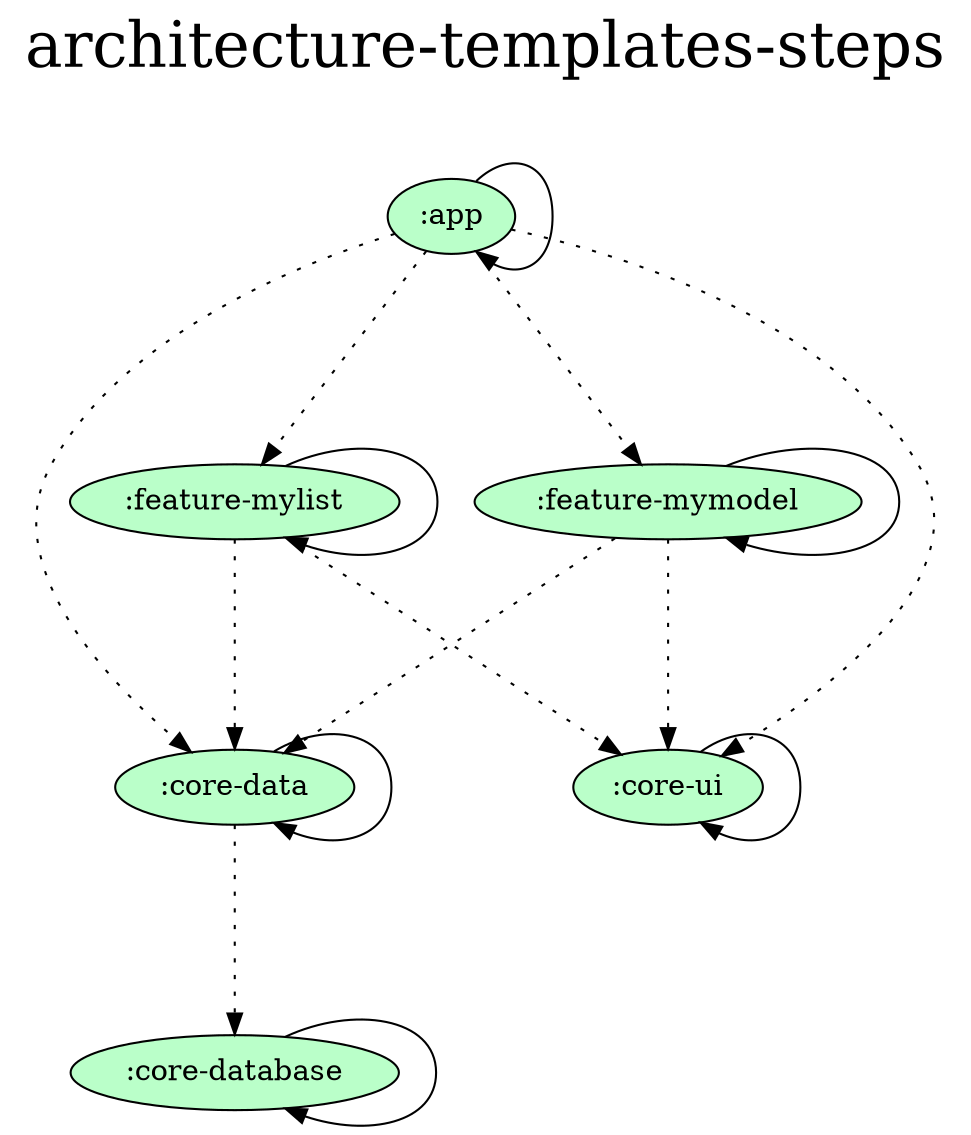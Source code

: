 digraph {
  graph [label="architecture-templates-steps\n ",labelloc=t,fontsize=30,ranksep=1.4];
  node [style=filled, fillcolor="#bbbbbb"];
  rankdir=TB;

  # Projects

  ":app" [fillcolor="#baffc9"];
  ":core-data" [fillcolor="#baffc9"];
  ":core-database" [fillcolor="#baffc9"];
  ":core-ui" [fillcolor="#baffc9"];
  ":feature-mylist" [fillcolor="#baffc9"];
  ":feature-mymodel" [fillcolor="#baffc9"];

  {rank = same;}

  # Dependencies

  ":app" -> ":app"
  ":app" -> ":core-data" [style=dotted]
  ":app" -> ":core-ui" [style=dotted]
  ":app" -> ":feature-mymodel" [style=dotted]
  ":app" -> ":feature-mylist" [style=dotted]
  ":feature-mymodel" -> ":feature-mymodel"
  ":feature-mymodel" -> ":core-data" [style=dotted]
  ":feature-mymodel" -> ":core-ui" [style=dotted]
  ":feature-mylist" -> ":feature-mylist"
  ":feature-mylist" -> ":core-data" [style=dotted]
  ":feature-mylist" -> ":core-ui" [style=dotted]
  ":core-ui" -> ":core-ui"
  ":core-data" -> ":core-data"
  ":core-data" -> ":core-database" [style=dotted]
  ":core-database" -> ":core-database"
}
